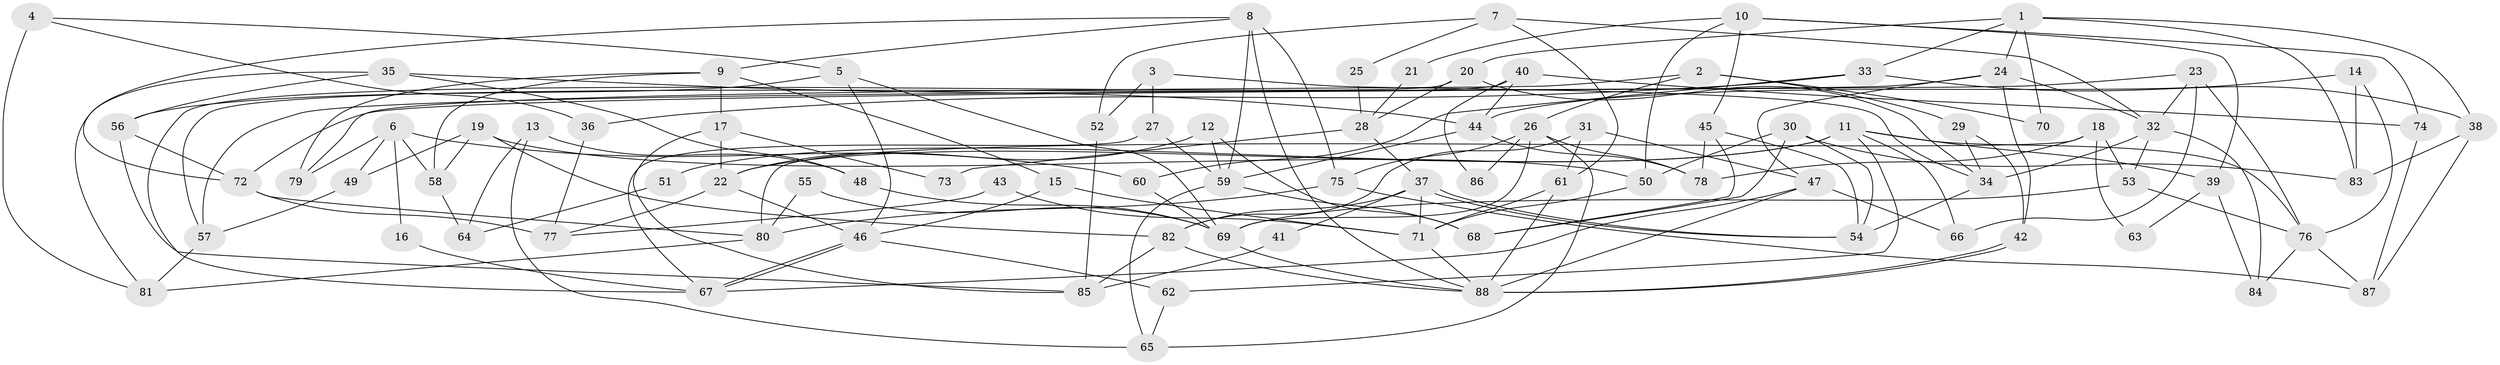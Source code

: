 // Generated by graph-tools (version 1.1) at 2025/36/03/09/25 02:36:13]
// undirected, 88 vertices, 176 edges
graph export_dot {
graph [start="1"]
  node [color=gray90,style=filled];
  1;
  2;
  3;
  4;
  5;
  6;
  7;
  8;
  9;
  10;
  11;
  12;
  13;
  14;
  15;
  16;
  17;
  18;
  19;
  20;
  21;
  22;
  23;
  24;
  25;
  26;
  27;
  28;
  29;
  30;
  31;
  32;
  33;
  34;
  35;
  36;
  37;
  38;
  39;
  40;
  41;
  42;
  43;
  44;
  45;
  46;
  47;
  48;
  49;
  50;
  51;
  52;
  53;
  54;
  55;
  56;
  57;
  58;
  59;
  60;
  61;
  62;
  63;
  64;
  65;
  66;
  67;
  68;
  69;
  70;
  71;
  72;
  73;
  74;
  75;
  76;
  77;
  78;
  79;
  80;
  81;
  82;
  83;
  84;
  85;
  86;
  87;
  88;
  1 -- 83;
  1 -- 33;
  1 -- 20;
  1 -- 24;
  1 -- 38;
  1 -- 70;
  2 -- 26;
  2 -- 29;
  2 -- 70;
  2 -- 79;
  3 -- 34;
  3 -- 27;
  3 -- 52;
  4 -- 36;
  4 -- 81;
  4 -- 5;
  5 -- 56;
  5 -- 46;
  5 -- 69;
  6 -- 79;
  6 -- 49;
  6 -- 16;
  6 -- 58;
  6 -- 60;
  7 -- 32;
  7 -- 61;
  7 -- 25;
  7 -- 52;
  8 -- 88;
  8 -- 75;
  8 -- 9;
  8 -- 59;
  8 -- 72;
  9 -- 15;
  9 -- 17;
  9 -- 58;
  9 -- 79;
  10 -- 50;
  10 -- 45;
  10 -- 21;
  10 -- 39;
  10 -- 74;
  11 -- 22;
  11 -- 76;
  11 -- 39;
  11 -- 51;
  11 -- 62;
  11 -- 66;
  12 -- 59;
  12 -- 22;
  12 -- 68;
  13 -- 65;
  13 -- 48;
  13 -- 64;
  14 -- 76;
  14 -- 83;
  14 -- 44;
  15 -- 71;
  15 -- 46;
  16 -- 67;
  17 -- 85;
  17 -- 22;
  17 -- 73;
  18 -- 80;
  18 -- 78;
  18 -- 53;
  18 -- 63;
  19 -- 58;
  19 -- 82;
  19 -- 49;
  19 -- 50;
  20 -- 67;
  20 -- 28;
  20 -- 34;
  21 -- 28;
  22 -- 46;
  22 -- 77;
  23 -- 32;
  23 -- 76;
  23 -- 66;
  23 -- 72;
  24 -- 47;
  24 -- 32;
  24 -- 42;
  24 -- 57;
  25 -- 28;
  26 -- 69;
  26 -- 65;
  26 -- 75;
  26 -- 78;
  26 -- 86;
  27 -- 67;
  27 -- 59;
  28 -- 37;
  28 -- 73;
  29 -- 42;
  29 -- 34;
  30 -- 54;
  30 -- 68;
  30 -- 50;
  30 -- 83;
  31 -- 47;
  31 -- 61;
  31 -- 82;
  32 -- 53;
  32 -- 34;
  32 -- 84;
  33 -- 38;
  33 -- 60;
  33 -- 36;
  34 -- 54;
  35 -- 56;
  35 -- 44;
  35 -- 48;
  35 -- 81;
  36 -- 77;
  37 -- 54;
  37 -- 54;
  37 -- 71;
  37 -- 41;
  37 -- 82;
  38 -- 87;
  38 -- 83;
  39 -- 63;
  39 -- 84;
  40 -- 44;
  40 -- 74;
  40 -- 57;
  40 -- 86;
  41 -- 85;
  42 -- 88;
  42 -- 88;
  43 -- 77;
  43 -- 71;
  44 -- 59;
  44 -- 78;
  45 -- 78;
  45 -- 54;
  45 -- 68;
  46 -- 67;
  46 -- 67;
  46 -- 62;
  47 -- 66;
  47 -- 88;
  47 -- 67;
  48 -- 69;
  49 -- 57;
  50 -- 71;
  51 -- 64;
  52 -- 85;
  53 -- 69;
  53 -- 76;
  55 -- 69;
  55 -- 80;
  56 -- 72;
  56 -- 85;
  57 -- 81;
  58 -- 64;
  59 -- 68;
  59 -- 65;
  60 -- 69;
  61 -- 88;
  61 -- 71;
  62 -- 65;
  69 -- 88;
  71 -- 88;
  72 -- 77;
  72 -- 80;
  74 -- 87;
  75 -- 80;
  75 -- 87;
  76 -- 84;
  76 -- 87;
  80 -- 81;
  82 -- 85;
  82 -- 88;
}
